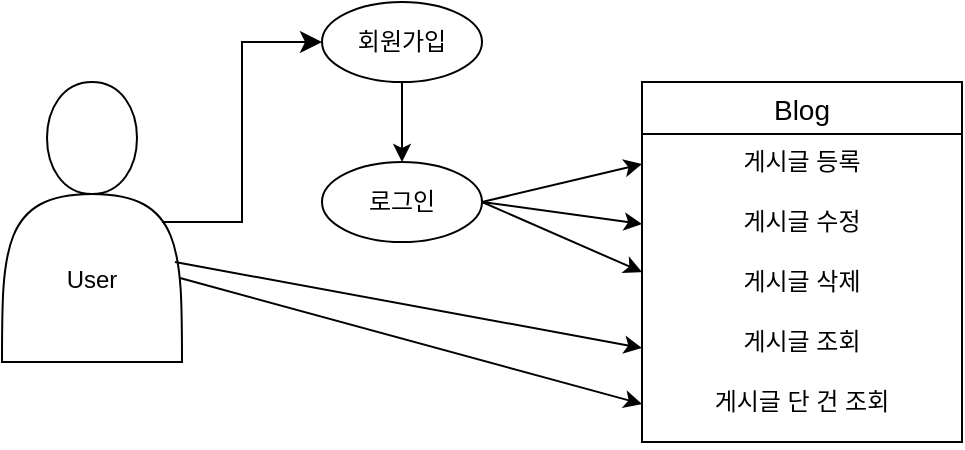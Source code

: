 <mxfile version="21.5.2" type="github">
  <diagram id="C5RBs43oDa-KdzZeNtuy" name="Page-1">
    <mxGraphModel dx="1546" dy="777" grid="1" gridSize="10" guides="1" tooltips="1" connect="1" arrows="1" fold="1" page="1" pageScale="1" pageWidth="827" pageHeight="1169" math="0" shadow="0">
      <root>
        <mxCell id="WIyWlLk6GJQsqaUBKTNV-0" />
        <mxCell id="WIyWlLk6GJQsqaUBKTNV-1" parent="WIyWlLk6GJQsqaUBKTNV-0" />
        <mxCell id="RDEEQ2P19wLeuMZcptEe-1" value="&lt;br&gt;&lt;br&gt;&lt;br&gt;&lt;br&gt;User" style="shape=actor;whiteSpace=wrap;html=1;" vertex="1" parent="WIyWlLk6GJQsqaUBKTNV-1">
          <mxGeometry x="174" y="260" width="90" height="140" as="geometry" />
        </mxCell>
        <mxCell id="RDEEQ2P19wLeuMZcptEe-11" value="Blog" style="swimlane;fontStyle=0;childLayout=stackLayout;horizontal=1;startSize=26;horizontalStack=0;resizeParent=1;resizeParentMax=0;resizeLast=0;collapsible=1;marginBottom=0;align=center;fontSize=14;" vertex="1" parent="WIyWlLk6GJQsqaUBKTNV-1">
          <mxGeometry x="494" y="260" width="160" height="180" as="geometry">
            <mxRectangle x="70" y="469" width="60" height="30" as="alternateBounds" />
          </mxGeometry>
        </mxCell>
        <mxCell id="RDEEQ2P19wLeuMZcptEe-12" value="게시글 등록&lt;br&gt;" style="text;strokeColor=none;fillColor=none;spacingLeft=4;spacingRight=4;overflow=hidden;rotatable=0;points=[[0,0.5],[1,0.5]];portConstraint=eastwest;fontSize=12;whiteSpace=wrap;html=1;align=center;" vertex="1" parent="RDEEQ2P19wLeuMZcptEe-11">
          <mxGeometry y="26" width="160" height="30" as="geometry" />
        </mxCell>
        <mxCell id="RDEEQ2P19wLeuMZcptEe-13" value="&lt;div style=&quot;&quot;&gt;&lt;span style=&quot;background-color: initial;&quot;&gt;게시글 수정&lt;/span&gt;&lt;/div&gt;" style="text;strokeColor=none;fillColor=none;spacingLeft=4;spacingRight=4;overflow=hidden;rotatable=0;points=[[0,0.5],[1,0.5]];portConstraint=eastwest;fontSize=12;whiteSpace=wrap;html=1;align=center;" vertex="1" parent="RDEEQ2P19wLeuMZcptEe-11">
          <mxGeometry y="56" width="160" height="30" as="geometry" />
        </mxCell>
        <mxCell id="RDEEQ2P19wLeuMZcptEe-14" value="게시글 삭제" style="text;strokeColor=none;fillColor=none;spacingLeft=4;spacingRight=4;overflow=hidden;rotatable=0;points=[[0,0.5],[1,0.5]];portConstraint=eastwest;fontSize=12;whiteSpace=wrap;html=1;align=center;" vertex="1" parent="RDEEQ2P19wLeuMZcptEe-11">
          <mxGeometry y="86" width="160" height="94" as="geometry" />
        </mxCell>
        <mxCell id="RDEEQ2P19wLeuMZcptEe-17" value="게시글 조회" style="text;strokeColor=none;fillColor=none;spacingLeft=4;spacingRight=4;overflow=hidden;rotatable=0;points=[[0,0.5],[1,0.5]];portConstraint=eastwest;fontSize=12;whiteSpace=wrap;html=1;align=center;" vertex="1" parent="WIyWlLk6GJQsqaUBKTNV-1">
          <mxGeometry x="494" y="376" width="160" height="30" as="geometry" />
        </mxCell>
        <mxCell id="RDEEQ2P19wLeuMZcptEe-18" value="게시글 단 건 조회" style="text;strokeColor=none;fillColor=none;spacingLeft=4;spacingRight=4;overflow=hidden;rotatable=0;points=[[0,0.5],[1,0.5]];portConstraint=eastwest;fontSize=12;whiteSpace=wrap;html=1;align=center;" vertex="1" parent="WIyWlLk6GJQsqaUBKTNV-1">
          <mxGeometry x="494" y="406" width="160" height="30" as="geometry" />
        </mxCell>
        <mxCell id="RDEEQ2P19wLeuMZcptEe-21" value="회원가입" style="ellipse;whiteSpace=wrap;html=1;align=center;" vertex="1" parent="WIyWlLk6GJQsqaUBKTNV-1">
          <mxGeometry x="334" y="220" width="80" height="40" as="geometry" />
        </mxCell>
        <mxCell id="RDEEQ2P19wLeuMZcptEe-22" value="" style="edgeStyle=elbowEdgeStyle;elbow=horizontal;endArrow=classic;html=1;curved=0;rounded=0;endSize=8;startSize=8;" edge="1" parent="WIyWlLk6GJQsqaUBKTNV-1">
          <mxGeometry width="50" height="50" relative="1" as="geometry">
            <mxPoint x="254" y="330" as="sourcePoint" />
            <mxPoint x="334" y="240" as="targetPoint" />
          </mxGeometry>
        </mxCell>
        <mxCell id="RDEEQ2P19wLeuMZcptEe-25" value="" style="endArrow=classic;html=1;rounded=0;exitX=0.989;exitY=0.7;exitDx=0;exitDy=0;exitPerimeter=0;entryX=0;entryY=0.5;entryDx=0;entryDy=0;" edge="1" parent="WIyWlLk6GJQsqaUBKTNV-1" source="RDEEQ2P19wLeuMZcptEe-1" target="RDEEQ2P19wLeuMZcptEe-18">
          <mxGeometry width="50" height="50" relative="1" as="geometry">
            <mxPoint x="424" y="440" as="sourcePoint" />
            <mxPoint x="474" y="390" as="targetPoint" />
          </mxGeometry>
        </mxCell>
        <mxCell id="RDEEQ2P19wLeuMZcptEe-26" value="" style="endArrow=classic;html=1;rounded=0;exitX=0.989;exitY=0.7;exitDx=0;exitDy=0;exitPerimeter=0;entryX=0;entryY=0.5;entryDx=0;entryDy=0;" edge="1" parent="WIyWlLk6GJQsqaUBKTNV-1" target="RDEEQ2P19wLeuMZcptEe-14">
          <mxGeometry width="50" height="50" relative="1" as="geometry">
            <mxPoint x="260.5" y="350" as="sourcePoint" />
            <mxPoint x="487.5" y="351" as="targetPoint" />
          </mxGeometry>
        </mxCell>
        <mxCell id="RDEEQ2P19wLeuMZcptEe-27" value="로그인" style="ellipse;whiteSpace=wrap;html=1;align=center;" vertex="1" parent="WIyWlLk6GJQsqaUBKTNV-1">
          <mxGeometry x="334" y="300" width="80" height="40" as="geometry" />
        </mxCell>
        <mxCell id="RDEEQ2P19wLeuMZcptEe-28" value="" style="endArrow=classic;html=1;rounded=0;exitX=0.5;exitY=1;exitDx=0;exitDy=0;entryX=0.5;entryY=0;entryDx=0;entryDy=0;" edge="1" parent="WIyWlLk6GJQsqaUBKTNV-1" source="RDEEQ2P19wLeuMZcptEe-21" target="RDEEQ2P19wLeuMZcptEe-27">
          <mxGeometry width="50" height="50" relative="1" as="geometry">
            <mxPoint x="424" y="440" as="sourcePoint" />
            <mxPoint x="474" y="390" as="targetPoint" />
          </mxGeometry>
        </mxCell>
        <mxCell id="RDEEQ2P19wLeuMZcptEe-29" value="" style="endArrow=classic;html=1;rounded=0;exitX=1;exitY=0.5;exitDx=0;exitDy=0;entryX=0;entryY=0.5;entryDx=0;entryDy=0;" edge="1" parent="WIyWlLk6GJQsqaUBKTNV-1" source="RDEEQ2P19wLeuMZcptEe-27" target="RDEEQ2P19wLeuMZcptEe-12">
          <mxGeometry width="50" height="50" relative="1" as="geometry">
            <mxPoint x="384" y="270" as="sourcePoint" />
            <mxPoint x="384" y="310" as="targetPoint" />
          </mxGeometry>
        </mxCell>
        <mxCell id="RDEEQ2P19wLeuMZcptEe-30" value="" style="endArrow=classic;html=1;rounded=0;exitX=1;exitY=0.5;exitDx=0;exitDy=0;entryX=0;entryY=0.5;entryDx=0;entryDy=0;" edge="1" parent="WIyWlLk6GJQsqaUBKTNV-1" source="RDEEQ2P19wLeuMZcptEe-27" target="RDEEQ2P19wLeuMZcptEe-13">
          <mxGeometry width="50" height="50" relative="1" as="geometry">
            <mxPoint x="424" y="330" as="sourcePoint" />
            <mxPoint x="504" y="311" as="targetPoint" />
          </mxGeometry>
        </mxCell>
        <mxCell id="RDEEQ2P19wLeuMZcptEe-31" value="" style="endArrow=classic;html=1;rounded=0;exitX=1;exitY=0.5;exitDx=0;exitDy=0;entryX=0;entryY=0.096;entryDx=0;entryDy=0;entryPerimeter=0;" edge="1" parent="WIyWlLk6GJQsqaUBKTNV-1" source="RDEEQ2P19wLeuMZcptEe-27" target="RDEEQ2P19wLeuMZcptEe-14">
          <mxGeometry width="50" height="50" relative="1" as="geometry">
            <mxPoint x="414" y="340" as="sourcePoint" />
            <mxPoint x="494" y="351" as="targetPoint" />
          </mxGeometry>
        </mxCell>
      </root>
    </mxGraphModel>
  </diagram>
</mxfile>
